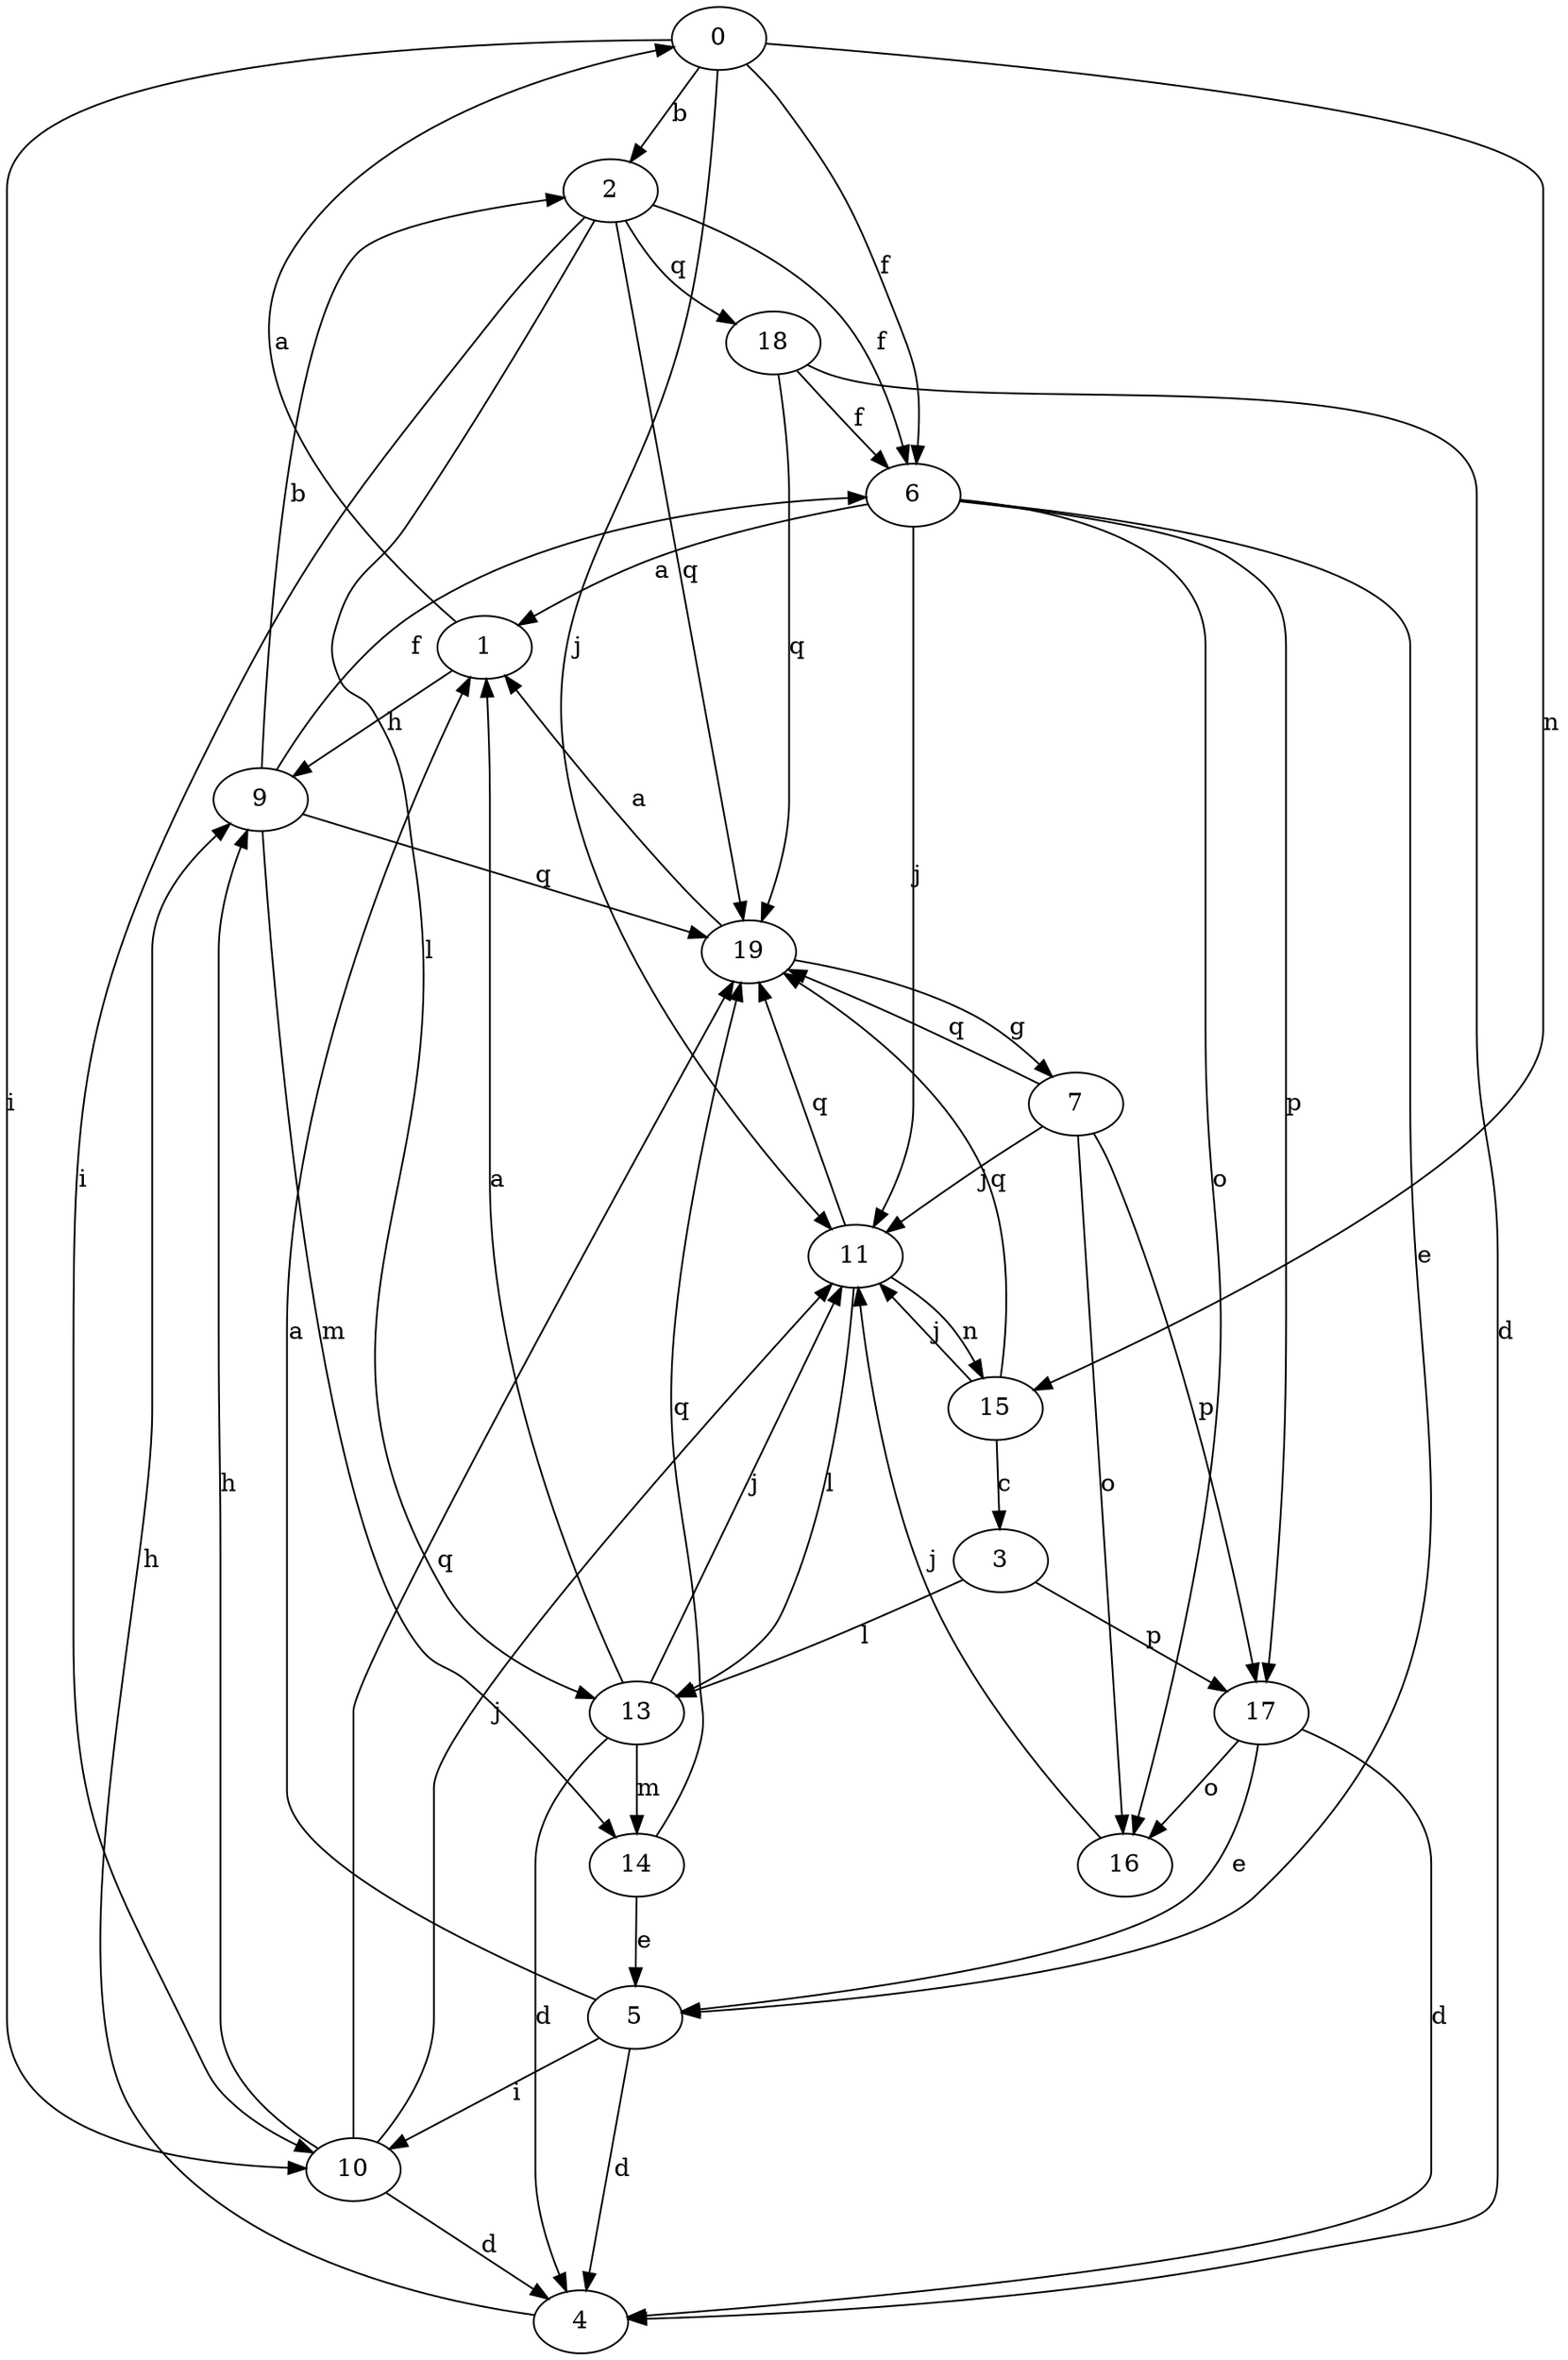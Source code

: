 strict digraph  {
0;
1;
2;
3;
4;
5;
6;
7;
9;
10;
11;
13;
14;
15;
16;
17;
18;
19;
0 -> 2  [label=b];
0 -> 6  [label=f];
0 -> 10  [label=i];
0 -> 11  [label=j];
0 -> 15  [label=n];
1 -> 0  [label=a];
1 -> 9  [label=h];
2 -> 6  [label=f];
2 -> 10  [label=i];
2 -> 13  [label=l];
2 -> 18  [label=q];
2 -> 19  [label=q];
3 -> 13  [label=l];
3 -> 17  [label=p];
4 -> 9  [label=h];
5 -> 1  [label=a];
5 -> 4  [label=d];
5 -> 10  [label=i];
6 -> 1  [label=a];
6 -> 5  [label=e];
6 -> 11  [label=j];
6 -> 16  [label=o];
6 -> 17  [label=p];
7 -> 11  [label=j];
7 -> 16  [label=o];
7 -> 17  [label=p];
7 -> 19  [label=q];
9 -> 2  [label=b];
9 -> 6  [label=f];
9 -> 14  [label=m];
9 -> 19  [label=q];
10 -> 4  [label=d];
10 -> 9  [label=h];
10 -> 11  [label=j];
10 -> 19  [label=q];
11 -> 13  [label=l];
11 -> 15  [label=n];
11 -> 19  [label=q];
13 -> 1  [label=a];
13 -> 4  [label=d];
13 -> 11  [label=j];
13 -> 14  [label=m];
14 -> 5  [label=e];
14 -> 19  [label=q];
15 -> 3  [label=c];
15 -> 11  [label=j];
15 -> 19  [label=q];
16 -> 11  [label=j];
17 -> 4  [label=d];
17 -> 5  [label=e];
17 -> 16  [label=o];
18 -> 4  [label=d];
18 -> 6  [label=f];
18 -> 19  [label=q];
19 -> 1  [label=a];
19 -> 7  [label=g];
}
